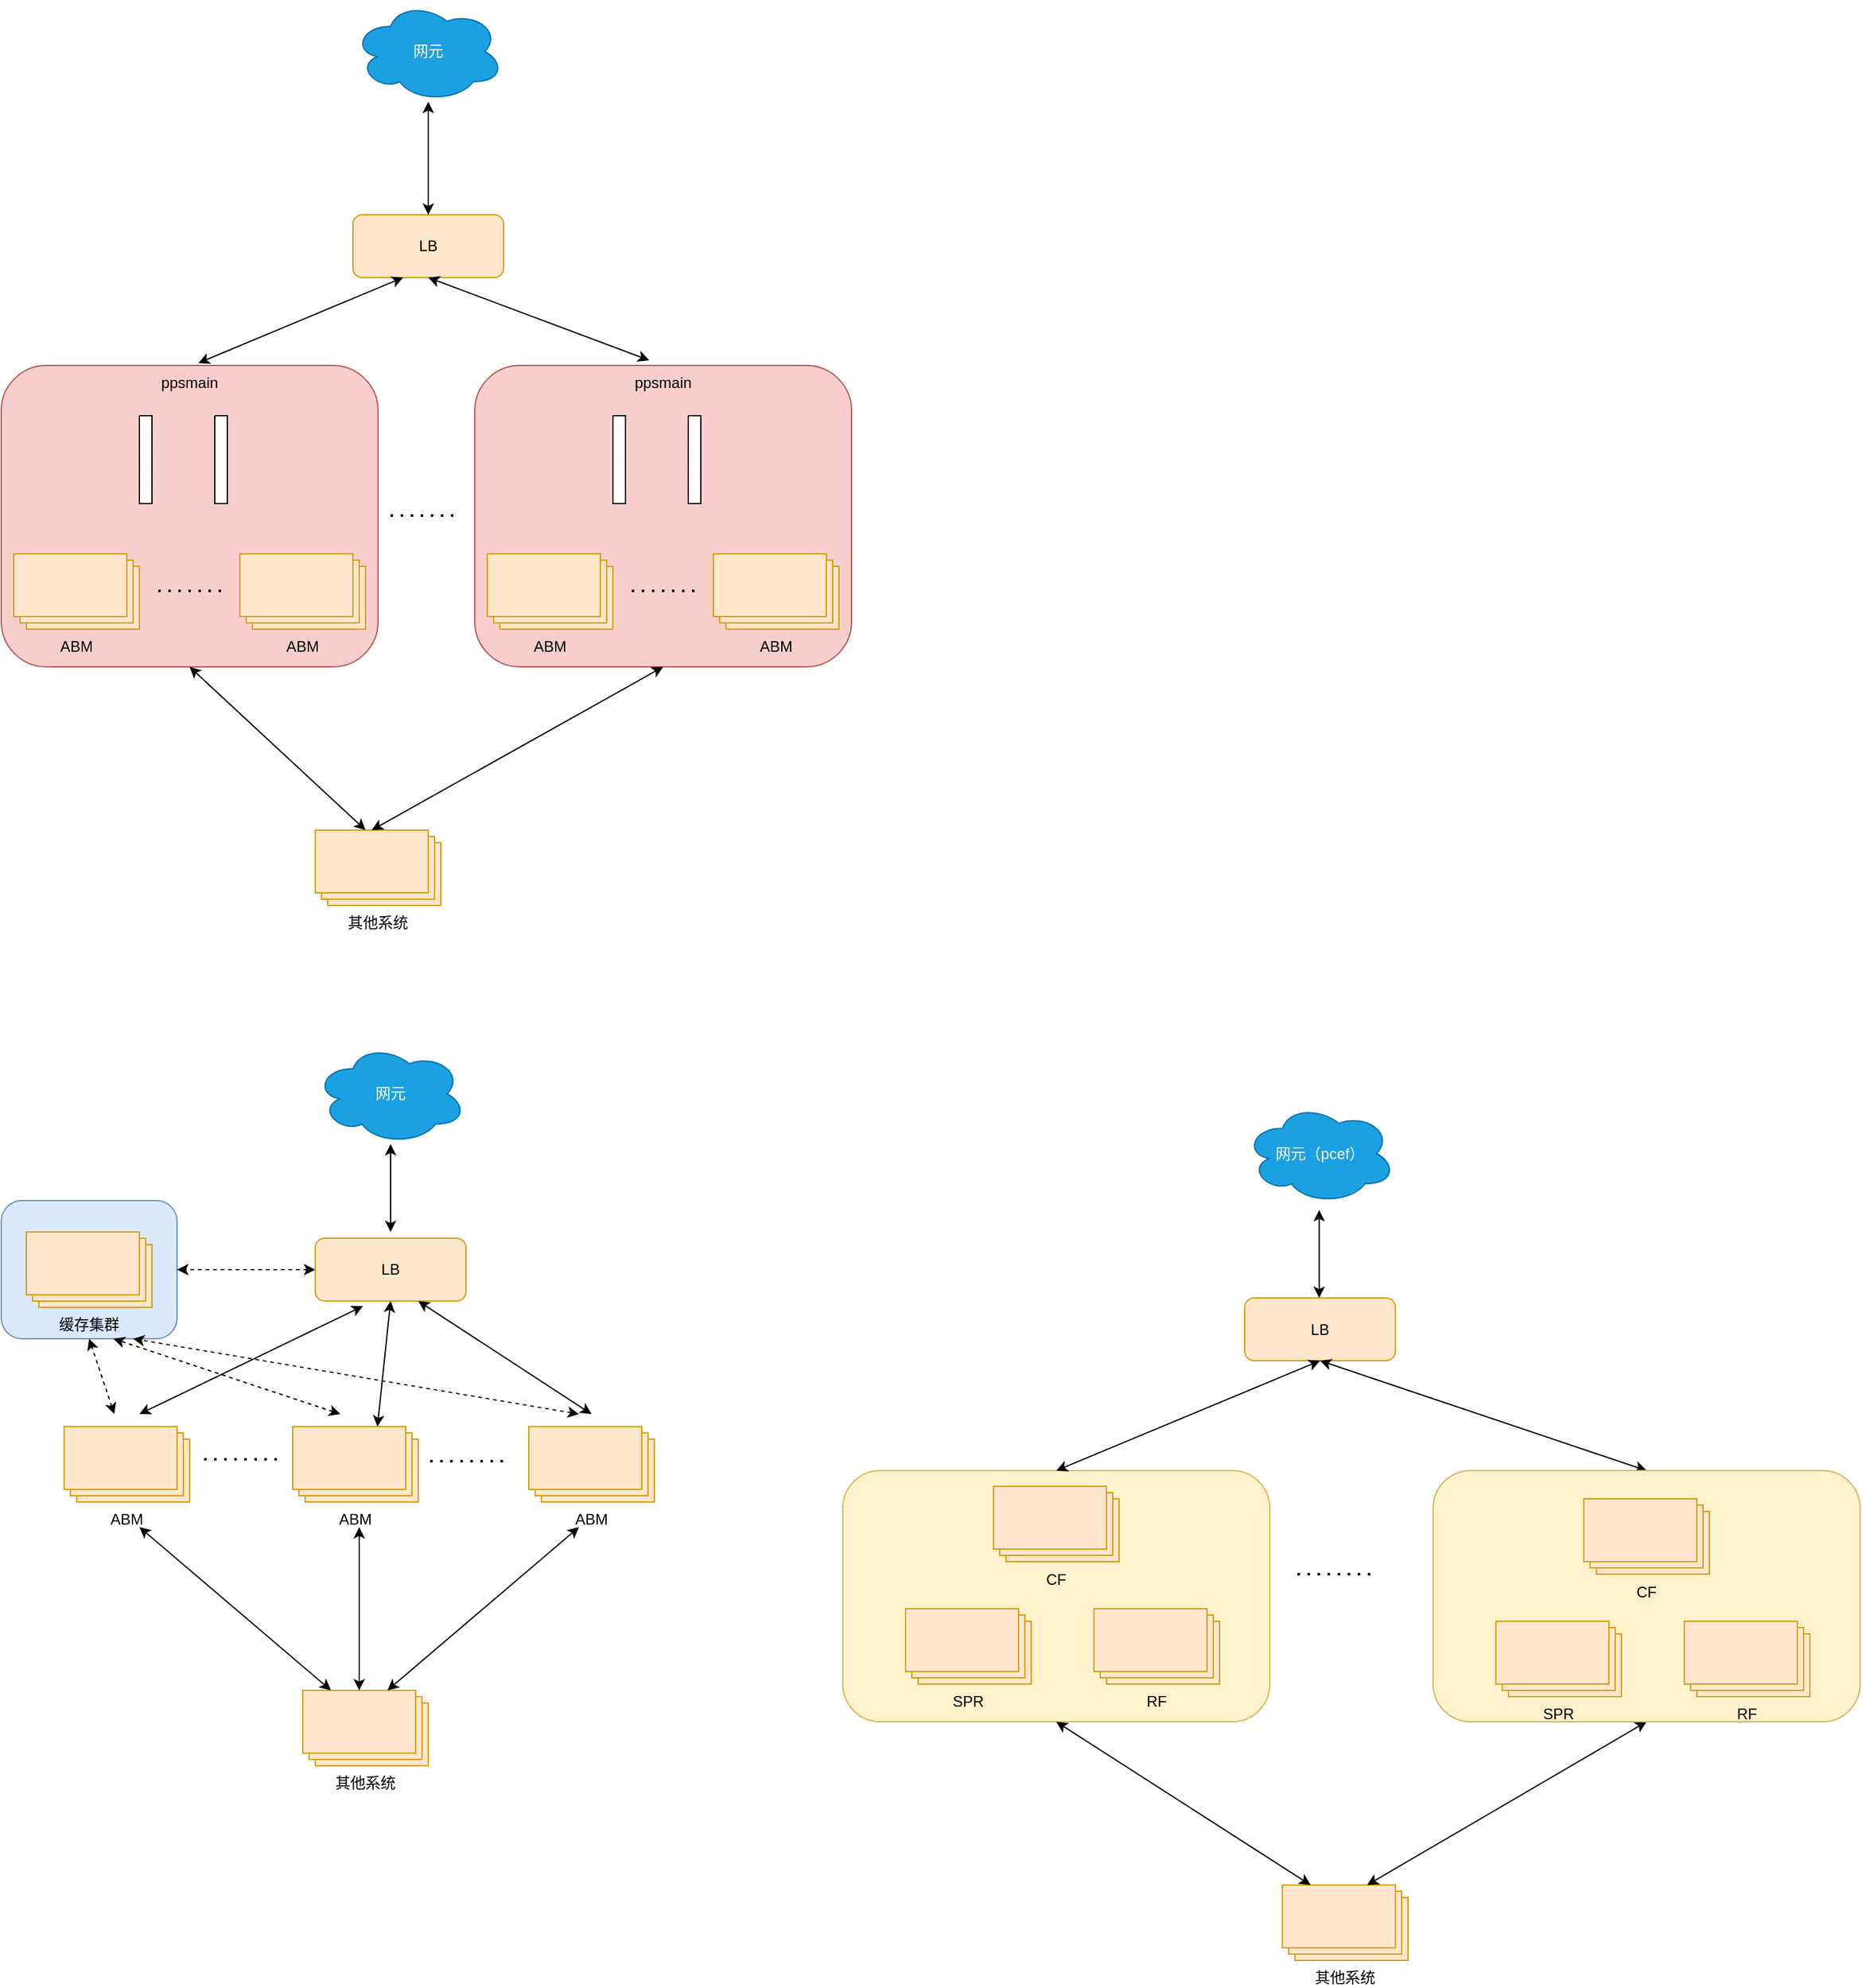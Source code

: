 <mxfile version="24.4.7" type="github">
  <diagram name="第 1 页" id="g9GaiNzB98gWVUfawiRK">
    <mxGraphModel dx="915" dy="621" grid="1" gridSize="10" guides="1" tooltips="1" connect="1" arrows="1" fold="1" page="1" pageScale="1" pageWidth="827" pageHeight="1169" math="0" shadow="0">
      <root>
        <mxCell id="0" />
        <mxCell id="1" parent="0" />
        <mxCell id="FD9zBaWAwN7f3C2ogDmK-92" value="" style="rounded=1;whiteSpace=wrap;html=1;fillColor=#fff2cc;strokeColor=#d6b656;" parent="1" vertex="1">
          <mxGeometry x="820" y="1200" width="340" height="200" as="geometry" />
        </mxCell>
        <mxCell id="FD9zBaWAwN7f3C2ogDmK-62" value="" style="rounded=1;whiteSpace=wrap;html=1;fillColor=#dae8fc;strokeColor=#6c8ebf;" parent="1" vertex="1">
          <mxGeometry x="150" y="985" width="140" height="110" as="geometry" />
        </mxCell>
        <mxCell id="FD9zBaWAwN7f3C2ogDmK-11" value="ppsmain" style="rounded=1;whiteSpace=wrap;html=1;verticalAlign=top;fillColor=#f8cecc;strokeColor=#b85450;" parent="1" vertex="1">
          <mxGeometry x="150" y="320" width="300" height="240" as="geometry" />
        </mxCell>
        <mxCell id="FD9zBaWAwN7f3C2ogDmK-4" value="LB" style="rounded=1;whiteSpace=wrap;html=1;fillColor=#ffe6cc;strokeColor=#d79b00;" parent="1" vertex="1">
          <mxGeometry x="430" y="200" width="120" height="50" as="geometry" />
        </mxCell>
        <mxCell id="FD9zBaWAwN7f3C2ogDmK-6" value="ABM" style="verticalLabelPosition=bottom;verticalAlign=top;html=1;shape=mxgraph.basic.layered_rect;dx=10;outlineConnect=0;whiteSpace=wrap;fillColor=#ffe6cc;strokeColor=#d79b00;" parent="1" vertex="1">
          <mxGeometry x="160" y="470" width="100" height="60" as="geometry" />
        </mxCell>
        <mxCell id="FD9zBaWAwN7f3C2ogDmK-12" value="ABM" style="verticalLabelPosition=bottom;verticalAlign=top;html=1;shape=mxgraph.basic.layered_rect;dx=10;outlineConnect=0;whiteSpace=wrap;fillColor=#ffe6cc;strokeColor=#d79b00;" parent="1" vertex="1">
          <mxGeometry x="340" y="470" width="100" height="60" as="geometry" />
        </mxCell>
        <mxCell id="FD9zBaWAwN7f3C2ogDmK-13" value="" style="endArrow=none;dashed=1;html=1;dashPattern=1 3;strokeWidth=2;rounded=0;" parent="1" edge="1">
          <mxGeometry width="50" height="50" relative="1" as="geometry">
            <mxPoint x="325" y="499.5" as="sourcePoint" />
            <mxPoint x="275" y="499.5" as="targetPoint" />
          </mxGeometry>
        </mxCell>
        <mxCell id="FD9zBaWAwN7f3C2ogDmK-16" value="" style="verticalLabelPosition=bottom;verticalAlign=top;html=1;shape=mxgraph.basic.patternFillRect;fillStyle=diag;step=5;fillStrokeWidth=0.2;fillStrokeColor=#dddddd;" parent="1" vertex="1">
          <mxGeometry x="260" y="360" width="10" height="70" as="geometry" />
        </mxCell>
        <mxCell id="FD9zBaWAwN7f3C2ogDmK-17" value="" style="verticalLabelPosition=bottom;verticalAlign=top;html=1;shape=mxgraph.basic.patternFillRect;fillStyle=diag;step=5;fillStrokeWidth=0.2;fillStrokeColor=#dddddd;" parent="1" vertex="1">
          <mxGeometry x="320" y="360" width="10" height="70" as="geometry" />
        </mxCell>
        <mxCell id="FD9zBaWAwN7f3C2ogDmK-23" value="ppsmain" style="rounded=1;whiteSpace=wrap;html=1;verticalAlign=top;fillColor=#f8cecc;strokeColor=#b85450;" parent="1" vertex="1">
          <mxGeometry x="527" y="320" width="300" height="240" as="geometry" />
        </mxCell>
        <mxCell id="FD9zBaWAwN7f3C2ogDmK-24" value="ABM" style="verticalLabelPosition=bottom;verticalAlign=top;html=1;shape=mxgraph.basic.layered_rect;dx=10;outlineConnect=0;whiteSpace=wrap;fillColor=#ffe6cc;strokeColor=#d79b00;" parent="1" vertex="1">
          <mxGeometry x="537" y="470" width="100" height="60" as="geometry" />
        </mxCell>
        <mxCell id="FD9zBaWAwN7f3C2ogDmK-25" value="ABM" style="verticalLabelPosition=bottom;verticalAlign=top;html=1;shape=mxgraph.basic.layered_rect;dx=10;outlineConnect=0;whiteSpace=wrap;fillColor=#ffe6cc;strokeColor=#d79b00;" parent="1" vertex="1">
          <mxGeometry x="717" y="470" width="100" height="60" as="geometry" />
        </mxCell>
        <mxCell id="FD9zBaWAwN7f3C2ogDmK-26" value="" style="endArrow=none;dashed=1;html=1;dashPattern=1 3;strokeWidth=2;rounded=0;" parent="1" edge="1">
          <mxGeometry width="50" height="50" relative="1" as="geometry">
            <mxPoint x="702" y="499.5" as="sourcePoint" />
            <mxPoint x="652" y="499.5" as="targetPoint" />
          </mxGeometry>
        </mxCell>
        <mxCell id="FD9zBaWAwN7f3C2ogDmK-27" value="" style="verticalLabelPosition=bottom;verticalAlign=top;html=1;shape=mxgraph.basic.patternFillRect;fillStyle=diag;step=5;fillStrokeWidth=0.2;fillStrokeColor=#dddddd;" parent="1" vertex="1">
          <mxGeometry x="637" y="360" width="10" height="70" as="geometry" />
        </mxCell>
        <mxCell id="FD9zBaWAwN7f3C2ogDmK-28" value="" style="verticalLabelPosition=bottom;verticalAlign=top;html=1;shape=mxgraph.basic.patternFillRect;fillStyle=diag;step=5;fillStrokeWidth=0.2;fillStrokeColor=#dddddd;" parent="1" vertex="1">
          <mxGeometry x="697" y="360" width="10" height="70" as="geometry" />
        </mxCell>
        <mxCell id="FD9zBaWAwN7f3C2ogDmK-30" value="其他系统" style="verticalLabelPosition=bottom;verticalAlign=top;html=1;shape=mxgraph.basic.layered_rect;dx=10;outlineConnect=0;whiteSpace=wrap;fillColor=#ffe6cc;strokeColor=#d79b00;" parent="1" vertex="1">
          <mxGeometry x="400" y="690" width="100" height="60" as="geometry" />
        </mxCell>
        <mxCell id="FD9zBaWAwN7f3C2ogDmK-31" value="" style="endArrow=none;dashed=1;html=1;dashPattern=1 3;strokeWidth=2;rounded=0;" parent="1" edge="1">
          <mxGeometry width="50" height="50" relative="1" as="geometry">
            <mxPoint x="510" y="439.5" as="sourcePoint" />
            <mxPoint x="460" y="439.5" as="targetPoint" />
          </mxGeometry>
        </mxCell>
        <mxCell id="FD9zBaWAwN7f3C2ogDmK-32" value="" style="endArrow=classic;startArrow=classic;html=1;rounded=0;exitX=0.523;exitY=-0.008;exitDx=0;exitDy=0;exitPerimeter=0;" parent="1" source="FD9zBaWAwN7f3C2ogDmK-11" edge="1">
          <mxGeometry width="50" height="50" relative="1" as="geometry">
            <mxPoint x="420" y="300" as="sourcePoint" />
            <mxPoint x="470" y="250" as="targetPoint" />
          </mxGeometry>
        </mxCell>
        <mxCell id="FD9zBaWAwN7f3C2ogDmK-33" value="" style="endArrow=classic;startArrow=classic;html=1;rounded=0;exitX=0.5;exitY=1;exitDx=0;exitDy=0;entryX=0.463;entryY=-0.017;entryDx=0;entryDy=0;entryPerimeter=0;" parent="1" source="FD9zBaWAwN7f3C2ogDmK-4" target="FD9zBaWAwN7f3C2ogDmK-23" edge="1">
          <mxGeometry width="50" height="50" relative="1" as="geometry">
            <mxPoint x="505.5" y="308" as="sourcePoint" />
            <mxPoint x="668.5" y="240" as="targetPoint" />
          </mxGeometry>
        </mxCell>
        <mxCell id="FD9zBaWAwN7f3C2ogDmK-34" value="" style="endArrow=classic;startArrow=classic;html=1;rounded=0;entryX=0.5;entryY=1;entryDx=0;entryDy=0;" parent="1" target="FD9zBaWAwN7f3C2ogDmK-11" edge="1">
          <mxGeometry width="50" height="50" relative="1" as="geometry">
            <mxPoint x="440" y="690" as="sourcePoint" />
            <mxPoint x="490" y="640" as="targetPoint" />
          </mxGeometry>
        </mxCell>
        <mxCell id="FD9zBaWAwN7f3C2ogDmK-35" value="" style="endArrow=classic;startArrow=classic;html=1;rounded=0;entryX=0.5;entryY=1;entryDx=0;entryDy=0;exitX=0;exitY=0;exitDx=45;exitDy=0;exitPerimeter=0;" parent="1" source="FD9zBaWAwN7f3C2ogDmK-30" edge="1">
          <mxGeometry width="50" height="50" relative="1" as="geometry">
            <mxPoint x="817" y="690" as="sourcePoint" />
            <mxPoint x="677" y="560" as="targetPoint" />
          </mxGeometry>
        </mxCell>
        <mxCell id="FD9zBaWAwN7f3C2ogDmK-37" value="LB" style="rounded=1;whiteSpace=wrap;html=1;fillColor=#ffe6cc;strokeColor=#d79b00;" parent="1" vertex="1">
          <mxGeometry x="400" y="1015" width="120" height="50" as="geometry" />
        </mxCell>
        <mxCell id="FD9zBaWAwN7f3C2ogDmK-38" value="ABM" style="verticalLabelPosition=bottom;verticalAlign=top;html=1;shape=mxgraph.basic.layered_rect;dx=10;outlineConnect=0;whiteSpace=wrap;fillColor=#ffe6cc;strokeColor=#d79b00;" parent="1" vertex="1">
          <mxGeometry x="200" y="1165" width="100" height="60" as="geometry" />
        </mxCell>
        <mxCell id="FD9zBaWAwN7f3C2ogDmK-45" value="ABM" style="verticalLabelPosition=bottom;verticalAlign=top;html=1;shape=mxgraph.basic.layered_rect;dx=10;outlineConnect=0;whiteSpace=wrap;fillColor=#ffe6cc;strokeColor=#d79b00;" parent="1" vertex="1">
          <mxGeometry x="382" y="1165" width="100" height="60" as="geometry" />
        </mxCell>
        <mxCell id="FD9zBaWAwN7f3C2ogDmK-46" value="ABM" style="verticalLabelPosition=bottom;verticalAlign=top;html=1;shape=mxgraph.basic.layered_rect;dx=10;outlineConnect=0;whiteSpace=wrap;fillColor=#ffe6cc;strokeColor=#d79b00;" parent="1" vertex="1">
          <mxGeometry x="570" y="1165" width="100" height="60" as="geometry" />
        </mxCell>
        <mxCell id="FD9zBaWAwN7f3C2ogDmK-50" value="其他系统" style="verticalLabelPosition=bottom;verticalAlign=top;html=1;shape=mxgraph.basic.layered_rect;dx=10;outlineConnect=0;whiteSpace=wrap;fillColor=#ffe6cc;strokeColor=#d79b00;" parent="1" vertex="1">
          <mxGeometry x="390" y="1375" width="100" height="60" as="geometry" />
        </mxCell>
        <mxCell id="FD9zBaWAwN7f3C2ogDmK-52" value="" style="endArrow=classic;startArrow=classic;html=1;rounded=0;entryX=0.317;entryY=1.08;entryDx=0;entryDy=0;entryPerimeter=0;" parent="1" target="FD9zBaWAwN7f3C2ogDmK-37" edge="1">
          <mxGeometry width="50" height="50" relative="1" as="geometry">
            <mxPoint x="260" y="1155" as="sourcePoint" />
            <mxPoint x="431.5" y="1045" as="targetPoint" />
          </mxGeometry>
        </mxCell>
        <mxCell id="FD9zBaWAwN7f3C2ogDmK-53" value="" style="endArrow=classic;startArrow=classic;html=1;rounded=0;exitX=0.683;exitY=1;exitDx=0;exitDy=0;exitPerimeter=0;" parent="1" source="FD9zBaWAwN7f3C2ogDmK-37" edge="1">
          <mxGeometry width="50" height="50" relative="1" as="geometry">
            <mxPoint x="470" y="1105" as="sourcePoint" />
            <mxPoint x="620" y="1155" as="targetPoint" />
          </mxGeometry>
        </mxCell>
        <mxCell id="FD9zBaWAwN7f3C2ogDmK-54" value="" style="endArrow=classic;startArrow=classic;html=1;rounded=0;entryX=0.5;entryY=1;entryDx=0;entryDy=0;exitX=0;exitY=0;exitDx=22.5;exitDy=0;exitPerimeter=0;" parent="1" source="FD9zBaWAwN7f3C2ogDmK-50" edge="1">
          <mxGeometry width="50" height="50" relative="1" as="geometry">
            <mxPoint x="400" y="1375" as="sourcePoint" />
            <mxPoint x="260" y="1245" as="targetPoint" />
          </mxGeometry>
        </mxCell>
        <mxCell id="FD9zBaWAwN7f3C2ogDmK-55" value="" style="endArrow=classic;startArrow=classic;html=1;rounded=0;exitX=0;exitY=0;exitDx=45;exitDy=0;exitPerimeter=0;" parent="1" source="FD9zBaWAwN7f3C2ogDmK-50" edge="1">
          <mxGeometry width="50" height="50" relative="1" as="geometry">
            <mxPoint x="778.5" y="1485" as="sourcePoint" />
            <mxPoint x="435" y="1245" as="targetPoint" />
          </mxGeometry>
        </mxCell>
        <mxCell id="FD9zBaWAwN7f3C2ogDmK-56" value="" style="endArrow=none;dashed=1;html=1;dashPattern=1 3;strokeWidth=2;rounded=0;" parent="1" edge="1">
          <mxGeometry width="50" height="50" relative="1" as="geometry">
            <mxPoint x="311.5" y="1191" as="sourcePoint" />
            <mxPoint x="370" y="1191" as="targetPoint" />
          </mxGeometry>
        </mxCell>
        <mxCell id="FD9zBaWAwN7f3C2ogDmK-57" value="" style="endArrow=none;dashed=1;html=1;dashPattern=1 3;strokeWidth=2;rounded=0;" parent="1" edge="1">
          <mxGeometry width="50" height="50" relative="1" as="geometry">
            <mxPoint x="491.5" y="1192.5" as="sourcePoint" />
            <mxPoint x="550" y="1192.5" as="targetPoint" />
          </mxGeometry>
        </mxCell>
        <mxCell id="FD9zBaWAwN7f3C2ogDmK-58" value="" style="endArrow=classic;startArrow=classic;html=1;rounded=0;exitX=0.5;exitY=1;exitDx=0;exitDy=0;entryX=0;entryY=0;entryDx=67.5;entryDy=0;entryPerimeter=0;" parent="1" source="FD9zBaWAwN7f3C2ogDmK-37" target="FD9zBaWAwN7f3C2ogDmK-45" edge="1">
          <mxGeometry width="50" height="50" relative="1" as="geometry">
            <mxPoint x="482" y="1105" as="sourcePoint" />
            <mxPoint x="630" y="1165" as="targetPoint" />
          </mxGeometry>
        </mxCell>
        <mxCell id="FD9zBaWAwN7f3C2ogDmK-59" value="" style="endArrow=classic;startArrow=classic;html=1;rounded=0;exitX=0;exitY=0;exitDx=67.5;exitDy=0;exitPerimeter=0;" parent="1" source="FD9zBaWAwN7f3C2ogDmK-50" edge="1">
          <mxGeometry width="50" height="50" relative="1" as="geometry">
            <mxPoint x="445" y="1385" as="sourcePoint" />
            <mxPoint x="610" y="1245" as="targetPoint" />
          </mxGeometry>
        </mxCell>
        <mxCell id="FD9zBaWAwN7f3C2ogDmK-60" value="缓存集群" style="verticalLabelPosition=bottom;verticalAlign=top;html=1;shape=mxgraph.basic.layered_rect;dx=10;outlineConnect=0;whiteSpace=wrap;fillColor=#ffe6cc;strokeColor=#d79b00;" parent="1" vertex="1">
          <mxGeometry x="170" y="1010" width="100" height="60" as="geometry" />
        </mxCell>
        <mxCell id="FD9zBaWAwN7f3C2ogDmK-63" value="" style="endArrow=classic;startArrow=classic;html=1;rounded=0;dashed=1;entryX=0.5;entryY=1;entryDx=0;entryDy=0;" parent="1" target="FD9zBaWAwN7f3C2ogDmK-62" edge="1">
          <mxGeometry width="50" height="50" relative="1" as="geometry">
            <mxPoint x="240" y="1155" as="sourcePoint" />
            <mxPoint x="120" y="1105" as="targetPoint" />
          </mxGeometry>
        </mxCell>
        <mxCell id="FD9zBaWAwN7f3C2ogDmK-64" value="" style="endArrow=classic;startArrow=classic;html=1;rounded=0;dashed=1;entryX=0.638;entryY=1;entryDx=0;entryDy=0;entryPerimeter=0;" parent="1" target="FD9zBaWAwN7f3C2ogDmK-62" edge="1">
          <mxGeometry width="50" height="50" relative="1" as="geometry">
            <mxPoint x="420" y="1155" as="sourcePoint" />
            <mxPoint x="230" y="1085" as="targetPoint" />
          </mxGeometry>
        </mxCell>
        <mxCell id="FD9zBaWAwN7f3C2ogDmK-65" value="" style="endArrow=classic;startArrow=classic;html=1;rounded=0;dashed=1;entryX=0.75;entryY=1;entryDx=0;entryDy=0;" parent="1" target="FD9zBaWAwN7f3C2ogDmK-62" edge="1">
          <mxGeometry width="50" height="50" relative="1" as="geometry">
            <mxPoint x="610" y="1155" as="sourcePoint" />
            <mxPoint x="240" y="1085" as="targetPoint" />
          </mxGeometry>
        </mxCell>
        <mxCell id="FD9zBaWAwN7f3C2ogDmK-66" value="网元" style="ellipse;shape=cloud;whiteSpace=wrap;html=1;fillColor=#1ba1e2;strokeColor=#006EAF;fontColor=#ffffff;" parent="1" vertex="1">
          <mxGeometry x="430" y="30" width="120" height="80" as="geometry" />
        </mxCell>
        <mxCell id="FD9zBaWAwN7f3C2ogDmK-67" value="网元" style="ellipse;shape=cloud;whiteSpace=wrap;html=1;fillColor=#1ba1e2;strokeColor=#006EAF;fontColor=#ffffff;" parent="1" vertex="1">
          <mxGeometry x="400" y="860" width="120" height="80" as="geometry" />
        </mxCell>
        <mxCell id="FD9zBaWAwN7f3C2ogDmK-69" value="LB" style="rounded=1;whiteSpace=wrap;html=1;fillColor=#ffe6cc;strokeColor=#d79b00;" parent="1" vertex="1">
          <mxGeometry x="1140" y="1062.5" width="120" height="50" as="geometry" />
        </mxCell>
        <mxCell id="FD9zBaWAwN7f3C2ogDmK-70" value="CF" style="verticalLabelPosition=bottom;verticalAlign=top;html=1;shape=mxgraph.basic.layered_rect;dx=10;outlineConnect=0;whiteSpace=wrap;fillColor=#ffe6cc;strokeColor=#d79b00;" parent="1" vertex="1">
          <mxGeometry x="940" y="1212.5" width="100" height="60" as="geometry" />
        </mxCell>
        <mxCell id="FD9zBaWAwN7f3C2ogDmK-74" value="其他系统" style="verticalLabelPosition=bottom;verticalAlign=top;html=1;shape=mxgraph.basic.layered_rect;dx=10;outlineConnect=0;whiteSpace=wrap;fillColor=#ffe6cc;strokeColor=#d79b00;" parent="1" vertex="1">
          <mxGeometry x="1170" y="1530" width="100" height="60" as="geometry" />
        </mxCell>
        <mxCell id="FD9zBaWAwN7f3C2ogDmK-75" value="" style="endArrow=classic;startArrow=classic;html=1;rounded=0;entryX=0.5;entryY=1;entryDx=0;entryDy=0;exitX=0.5;exitY=0;exitDx=0;exitDy=0;" parent="1" source="FD9zBaWAwN7f3C2ogDmK-92" target="FD9zBaWAwN7f3C2ogDmK-69" edge="1">
          <mxGeometry width="50" height="50" relative="1" as="geometry">
            <mxPoint x="1000" y="1202.5" as="sourcePoint" />
            <mxPoint x="1171.5" y="1092.5" as="targetPoint" />
          </mxGeometry>
        </mxCell>
        <mxCell id="FD9zBaWAwN7f3C2ogDmK-77" value="" style="endArrow=classic;startArrow=classic;html=1;rounded=0;exitX=0;exitY=0;exitDx=22.5;exitDy=0;exitPerimeter=0;entryX=0.5;entryY=1;entryDx=0;entryDy=0;" parent="1" source="FD9zBaWAwN7f3C2ogDmK-74" target="FD9zBaWAwN7f3C2ogDmK-92" edge="1">
          <mxGeometry width="50" height="50" relative="1" as="geometry">
            <mxPoint x="1010" y="1452.5" as="sourcePoint" />
            <mxPoint x="1010" y="1370" as="targetPoint" />
          </mxGeometry>
        </mxCell>
        <mxCell id="FD9zBaWAwN7f3C2ogDmK-79" value="" style="endArrow=none;dashed=1;html=1;dashPattern=1 3;strokeWidth=2;rounded=0;" parent="1" edge="1">
          <mxGeometry width="50" height="50" relative="1" as="geometry">
            <mxPoint x="1182" y="1282.5" as="sourcePoint" />
            <mxPoint x="1240.5" y="1282.5" as="targetPoint" />
          </mxGeometry>
        </mxCell>
        <mxCell id="FD9zBaWAwN7f3C2ogDmK-81" value="" style="endArrow=classic;startArrow=classic;html=1;rounded=0;exitX=0.5;exitY=1;exitDx=0;exitDy=0;entryX=0.5;entryY=0;entryDx=0;entryDy=0;" parent="1" source="FD9zBaWAwN7f3C2ogDmK-69" target="FD9zBaWAwN7f3C2ogDmK-94" edge="1">
          <mxGeometry width="50" height="50" relative="1" as="geometry">
            <mxPoint x="1222" y="1152.5" as="sourcePoint" />
            <mxPoint x="1398" y="1212.5" as="targetPoint" />
          </mxGeometry>
        </mxCell>
        <mxCell id="FD9zBaWAwN7f3C2ogDmK-82" value="" style="endArrow=classic;startArrow=classic;html=1;rounded=0;exitX=0;exitY=0;exitDx=67.5;exitDy=0;exitPerimeter=0;entryX=0.5;entryY=1;entryDx=0;entryDy=0;" parent="1" source="FD9zBaWAwN7f3C2ogDmK-74" target="FD9zBaWAwN7f3C2ogDmK-94" edge="1">
          <mxGeometry width="50" height="50" relative="1" as="geometry">
            <mxPoint x="1055" y="1462.5" as="sourcePoint" />
            <mxPoint x="1461.98" y="1381" as="targetPoint" />
          </mxGeometry>
        </mxCell>
        <mxCell id="FD9zBaWAwN7f3C2ogDmK-87" value="网元（pcef）" style="ellipse;shape=cloud;whiteSpace=wrap;html=1;fillColor=#1ba1e2;strokeColor=#006EAF;fontColor=#ffffff;" parent="1" vertex="1">
          <mxGeometry x="1140" y="907.5" width="120" height="80" as="geometry" />
        </mxCell>
        <mxCell id="FD9zBaWAwN7f3C2ogDmK-90" value="SPR" style="verticalLabelPosition=bottom;verticalAlign=top;html=1;shape=mxgraph.basic.layered_rect;dx=10;outlineConnect=0;whiteSpace=wrap;fillColor=#ffe6cc;strokeColor=#d79b00;" parent="1" vertex="1">
          <mxGeometry x="870" y="1310" width="100" height="60" as="geometry" />
        </mxCell>
        <mxCell id="FD9zBaWAwN7f3C2ogDmK-91" value="RF" style="verticalLabelPosition=bottom;verticalAlign=top;html=1;shape=mxgraph.basic.layered_rect;dx=10;outlineConnect=0;whiteSpace=wrap;fillColor=#ffe6cc;strokeColor=#d79b00;" parent="1" vertex="1">
          <mxGeometry x="1020" y="1310" width="100" height="60" as="geometry" />
        </mxCell>
        <mxCell id="FD9zBaWAwN7f3C2ogDmK-94" value="" style="rounded=1;whiteSpace=wrap;html=1;fillColor=#fff2cc;strokeColor=#d6b656;" parent="1" vertex="1">
          <mxGeometry x="1290" y="1200" width="340" height="200" as="geometry" />
        </mxCell>
        <mxCell id="FD9zBaWAwN7f3C2ogDmK-95" value="CF" style="verticalLabelPosition=bottom;verticalAlign=top;html=1;shape=mxgraph.basic.layered_rect;dx=10;outlineConnect=0;whiteSpace=wrap;fillColor=#ffe6cc;strokeColor=#d79b00;" parent="1" vertex="1">
          <mxGeometry x="1410" y="1222.5" width="100" height="60" as="geometry" />
        </mxCell>
        <mxCell id="FD9zBaWAwN7f3C2ogDmK-96" value="SPR" style="verticalLabelPosition=bottom;verticalAlign=top;html=1;shape=mxgraph.basic.layered_rect;dx=10;outlineConnect=0;whiteSpace=wrap;fillColor=#ffe6cc;strokeColor=#d79b00;" parent="1" vertex="1">
          <mxGeometry x="1340" y="1320" width="100" height="60" as="geometry" />
        </mxCell>
        <mxCell id="FD9zBaWAwN7f3C2ogDmK-97" value="RF" style="verticalLabelPosition=bottom;verticalAlign=top;html=1;shape=mxgraph.basic.layered_rect;dx=10;outlineConnect=0;whiteSpace=wrap;fillColor=#ffe6cc;strokeColor=#d79b00;" parent="1" vertex="1">
          <mxGeometry x="1490" y="1320" width="100" height="60" as="geometry" />
        </mxCell>
        <mxCell id="63YMFmMNi2tYNMtksbTA-1" value="" style="endArrow=classic;startArrow=classic;html=1;rounded=0;" parent="1" edge="1">
          <mxGeometry width="50" height="50" relative="1" as="geometry">
            <mxPoint x="460" y="1010" as="sourcePoint" />
            <mxPoint x="460" y="940" as="targetPoint" />
          </mxGeometry>
        </mxCell>
        <mxCell id="63YMFmMNi2tYNMtksbTA-2" value="" style="endArrow=classic;startArrow=classic;html=1;rounded=0;exitX=0.5;exitY=0;exitDx=0;exitDy=0;" parent="1" source="FD9zBaWAwN7f3C2ogDmK-4" edge="1">
          <mxGeometry width="50" height="50" relative="1" as="geometry">
            <mxPoint x="440" y="160" as="sourcePoint" />
            <mxPoint x="490" y="110" as="targetPoint" />
          </mxGeometry>
        </mxCell>
        <mxCell id="63YMFmMNi2tYNMtksbTA-3" value="" style="endArrow=classic;startArrow=classic;html=1;rounded=0;" parent="1" edge="1">
          <mxGeometry width="50" height="50" relative="1" as="geometry">
            <mxPoint x="1199.33" y="1062.5" as="sourcePoint" />
            <mxPoint x="1199.33" y="992.5" as="targetPoint" />
          </mxGeometry>
        </mxCell>
        <mxCell id="wzkdi2kbxgK2-wLVERV4-1" value="" style="endArrow=classic;startArrow=classic;html=1;rounded=0;dashed=1;entryX=1;entryY=0.5;entryDx=0;entryDy=0;exitX=0;exitY=0.5;exitDx=0;exitDy=0;" edge="1" parent="1" source="FD9zBaWAwN7f3C2ogDmK-37" target="FD9zBaWAwN7f3C2ogDmK-62">
          <mxGeometry width="50" height="50" relative="1" as="geometry">
            <mxPoint x="645" y="1095" as="sourcePoint" />
            <mxPoint x="290" y="1035" as="targetPoint" />
          </mxGeometry>
        </mxCell>
      </root>
    </mxGraphModel>
  </diagram>
</mxfile>
